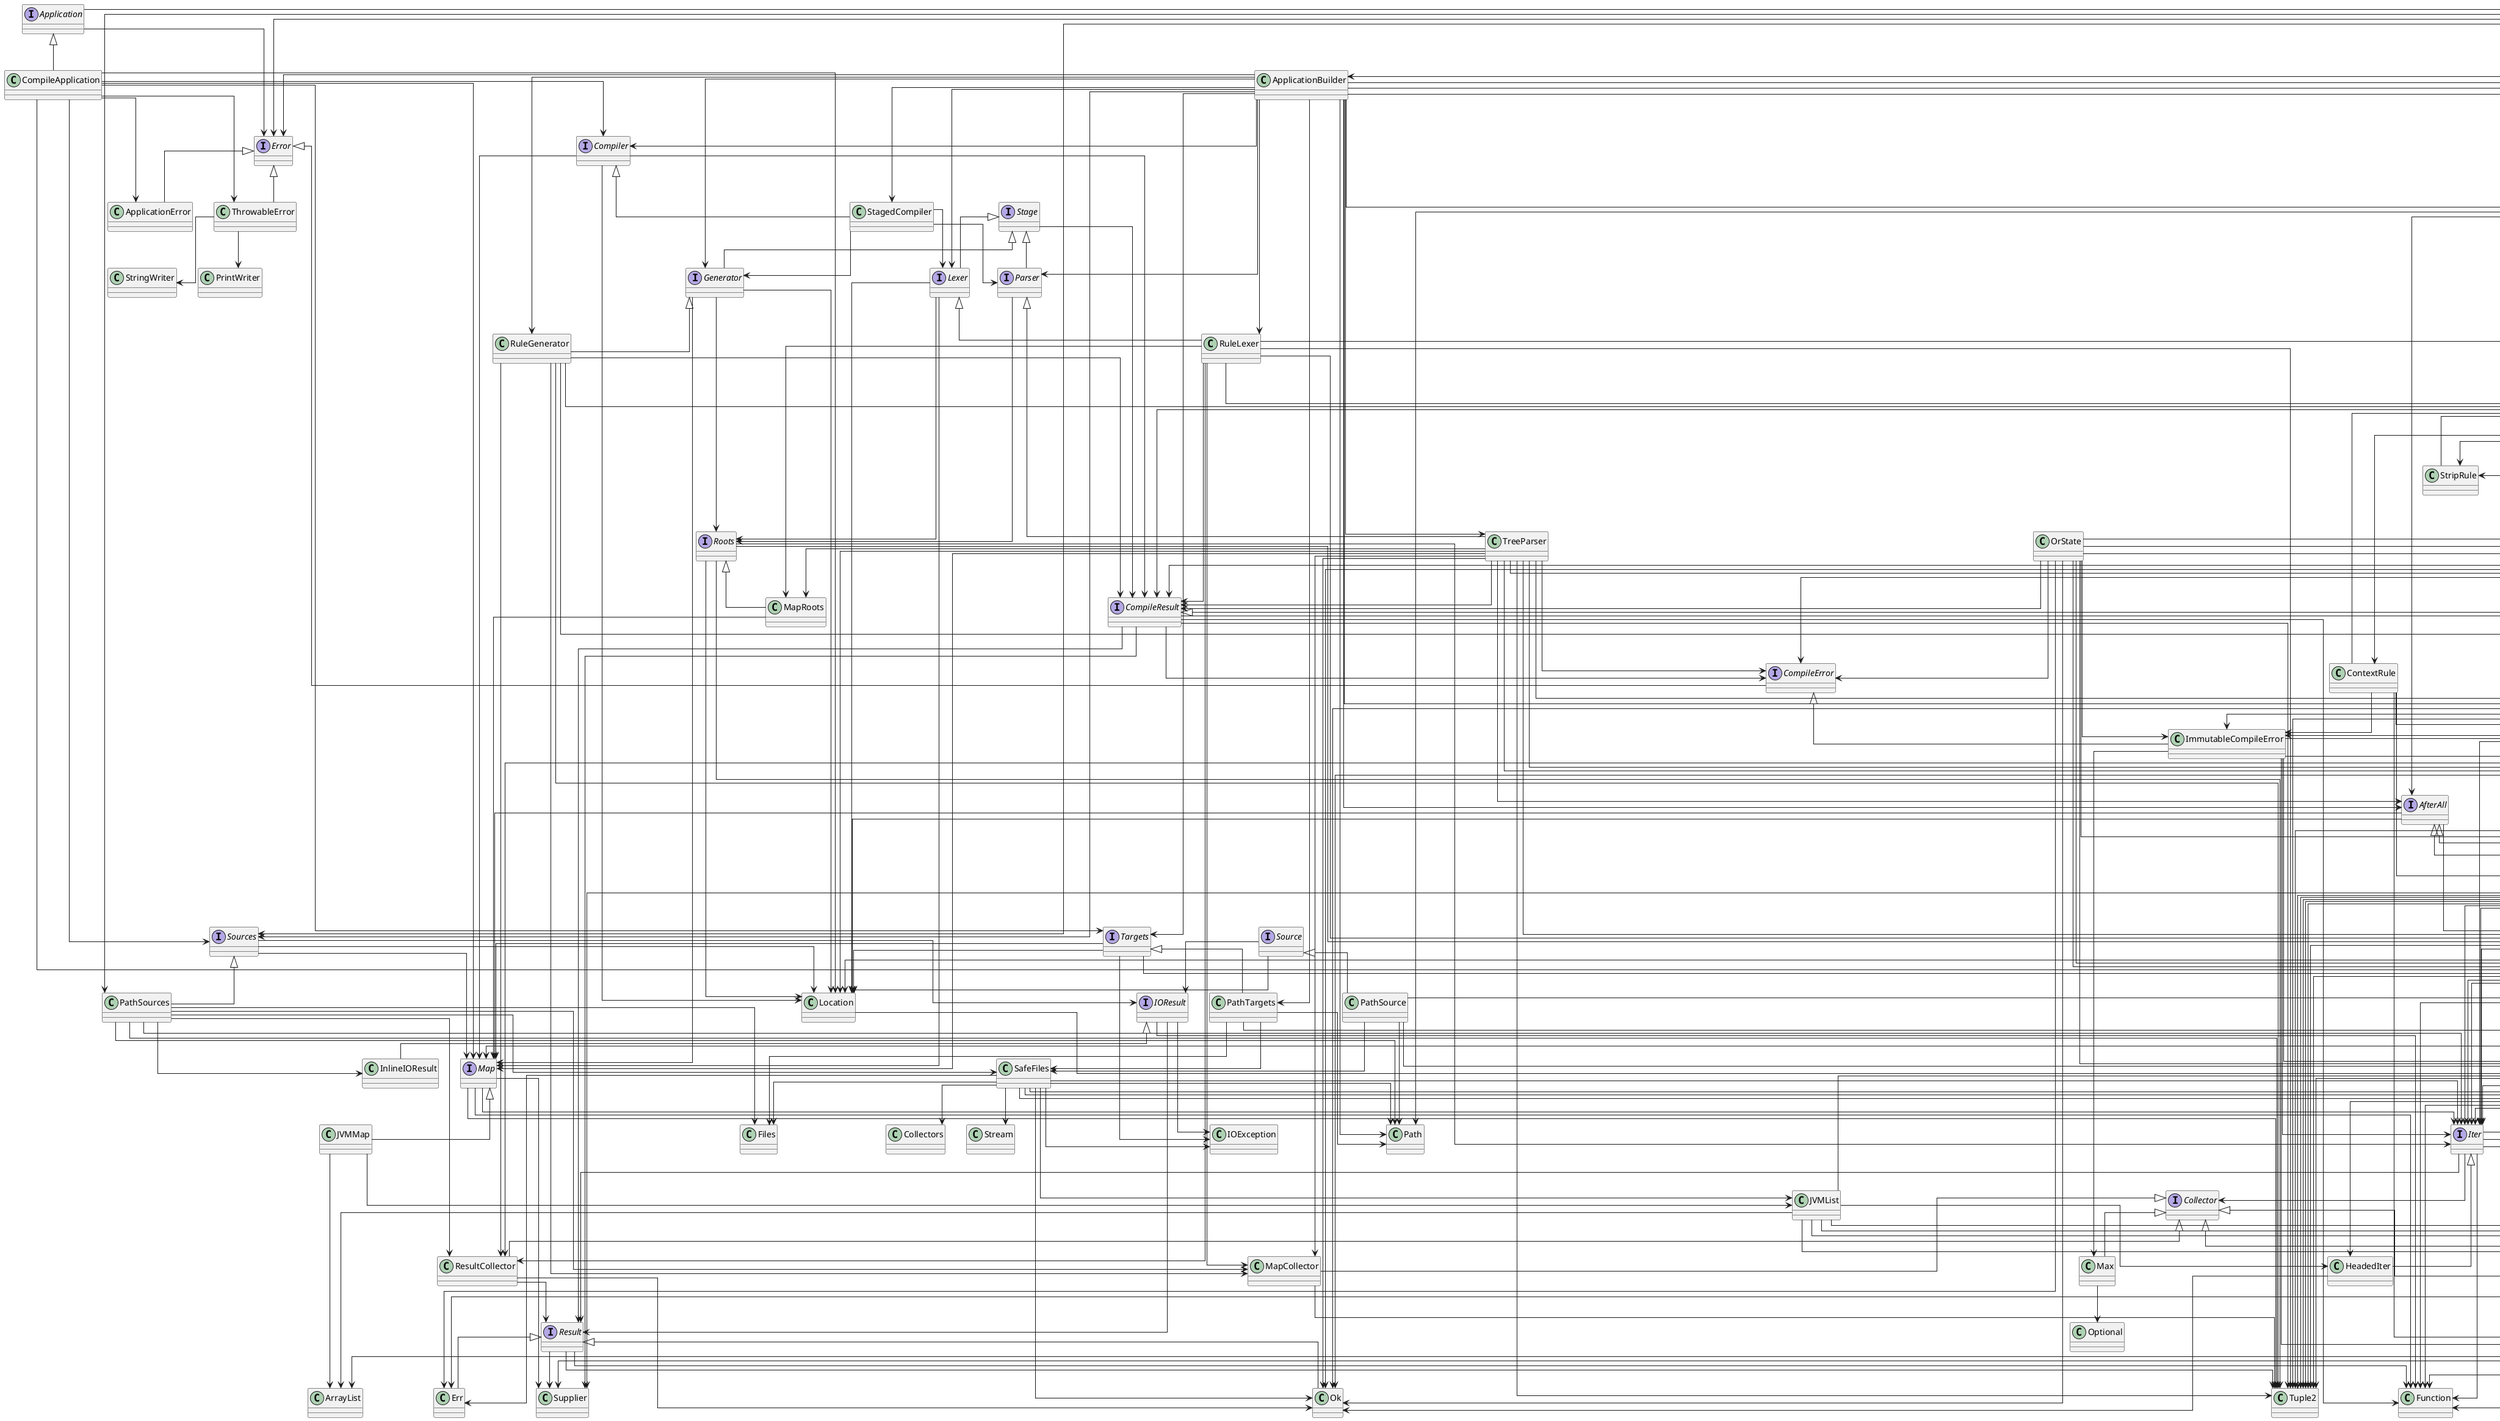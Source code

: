 @startuml
skinparam linetype ortho
class TypescriptLang

class TypeScriptTargetPlatform
TargetPlatform <|-- TypeScriptTargetPlatform

interface Targets

interface List

interface TargetPlatform

class Joiner
Collector <|-- Joiner

class ListCollector
Collector <|-- ListCollector

class FlattenJava
Passer <|-- FlattenJava

class Maps

class Tuple2

interface PassResult

class ApplicationError
Error <|-- ApplicationError

class StagedCompiler
Compiler <|-- StagedCompiler

interface Compiler

class MapCollector
Collector <|-- MapCollector

class ImmutableCompileError
CompileError <|-- ImmutableCompileError

interface NodeList

interface Folder

class RuleGenerator
Generator <|-- RuleGenerator

interface Passer

class InlineCompileResult
CompileResult <|-- InlineCompileResult

class RuleLexer
Lexer <|-- RuleLexer

class CompileApplication
Application <|-- CompileApplication

class OrState

class InlinePassResult
PassResult <|-- InlinePassResult

interface ParseState

interface Rule

interface Error

class PathTargets
Targets <|-- PathTargets

class Location

class SingleHead
Head <|-- SingleHead

interface Option

class StripRule
Rule <|-- StripRule

class CompileErrors

class Ok
Result <|-- Ok

interface Parser
Stage <|-- Parser

interface Lexer
Stage <|-- Lexer

class DivideRule
Rule <|-- DivideRule

interface IOResult

class LocatingRule
Rule <|-- LocatingRule

class SuffixRule
Rule <|-- SuffixRule

interface Result

interface AfterAll

class PlantUMLLang

class Main

class LastLocator
Locator <|-- LastLocator

class MutableDivideState
DivideState <|-- MutableDivideState

interface CompileError
Error <|-- CompileError

interface Locator

class TypeSeparatorFolder
Folder <|-- TypeSeparatorFolder

class ContextRule
Rule <|-- ContextRule

class RangeHead
Head <|-- RangeHead

interface Source

interface Roots

class FlatMapHead
Head <|-- FlatMapHead

class FoldingDivider
Divider <|-- FoldingDivider

class Lists

class CommonLang

class JavaLang

interface Filter

class StringRule
Rule <|-- StringRule

class ThrowableError
Error <|-- ThrowableError

class None
Option <|-- None

class JVMList
List <|-- JVMList

class ResultCollector
Collector <|-- ResultCollector

interface Head

class StatementFolder
Folder <|-- StatementFolder

interface Generator
Stage <|-- Generator

class Max
Collector <|-- Max

class NodeContext
Context <|-- NodeContext

interface CompileResult

class DividingSplitter
Splitter <|-- DividingSplitter

class EmptyHead
Head <|-- EmptyHead

class NumberFilter
Filter <|-- NumberFilter

interface Stage

class PathSources
Sources <|-- PathSources

interface Map

interface DivideState

class PlantUMLTargetPlatform
TargetPlatform <|-- PlantUMLTargetPlatform

class MapRoots
Roots <|-- MapRoots

class JVMMap
Map <|-- JVMMap

class PrefixRule
Rule <|-- PrefixRule

class EmptyAfterAll
AfterAll <|-- EmptyAfterAll

class ExactRule
Rule <|-- ExactRule

class PathSource
Source <|-- PathSource

class StringContext
Context <|-- StringContext

class TypeRule
Rule <|-- TypeRule

class SymbolFilter
Filter <|-- SymbolFilter

class InlineNodeList
NodeList <|-- InlineNodeList

class FirstLocator
Locator <|-- FirstLocator

interface Node

class OrRule
Rule <|-- OrRule

interface Iter

class NodeRule
Rule <|-- NodeRule

class Iters

class ApplicationBuilder

class DelimitedFolder
Folder <|-- DelimitedFolder

class TypeScriptAfterPasser
Passer <|-- TypeScriptAfterPasser

interface Collector

class Some
Option <|-- Some

class LocatingSplitter
Splitter <|-- LocatingSplitter

interface Context

class MergeDiagram
AfterAll <|-- MergeDiagram

interface Sources

interface Application

class ImmutableParseState
ParseState <|-- ImmutableParseState

interface Divider

class TreeParser
Parser <|-- TreeParser

class Err
Result <|-- Err

class PlantUMLAfterPasser
Passer <|-- PlantUMLAfterPasser

class SafeFiles

class HeadedIter
Iter <|-- HeadedIter

interface Splitter

class MapNode
Node <|-- MapNode

class FilterRule
Rule <|-- FilterRule

class InlineIOResult
IOResult <|-- InlineIOResult

Iters --> Option
Iters --> EmptyHead
Iters --> HeadedIter
Iters --> RangeHead
Iters --> SingleHead
RangeHead --> None
RangeHead --> Some
MergeDiagram --> Tuple2
MergeDiagram --> List
MergeDiagram --> Lists
MergeDiagram --> Maps
MergeDiagram --> Iters
MergeDiagram --> ListCollector
MergeDiagram --> InlineNodeList
MergeDiagram --> MapNode
MergeDiagram --> NodeList
Roots --> Tuple2
Roots --> Iter
Roots --> Node
Roots --> Location
Node --> Tuple2
Node --> Iter
Node --> Option
ParseState --> Location
FlatMapHead --> None
FlatMapHead --> Iter
FlatMapHead --> Function
JVMList --> None
JVMList --> Some
JVMList --> HeadedIter
JVMList --> RangeHead
JVMList --> ListCollector
JVMList --> ArrayList
OrState --> None
OrState --> Option
OrState --> Some
OrState --> List
OrState --> Lists
OrState --> Err
OrState --> Ok
OrState --> CompileResult
OrState --> InlineCompileResult
OrState --> Context
OrState --> CompileError
OrState --> ImmutableCompileError
DivideRule --> Option
DivideRule --> Joiner
DivideRule --> ListCollector
DivideRule --> ResultCollector
DivideRule --> InlineCompileResult
DivideRule --> CompileErrors
DivideRule --> InlineNodeList
DivideRule --> MapNode
DivideRule --> NodeList
DivideRule --> FoldingDivider
DivideRule --> Folder
DivideRule --> StatementFolder
Locator --> Option
ListCollector --> List
ListCollector --> Lists
Lists --> ArrayList
Lists --> Arrays
IOResult --> Result
IOResult --> IOException
IOResult --> Function
Stage --> CompileResult
Iter --> Option
Iter --> Collector
Iter --> Result
Iter --> BiFunction
Iter --> Function
Iter --> Predicate
PrefixRule --> CompileErrors
Head --> Option
NodeContext --> Node
NodeList --> Option
NodeList --> Iter
SingleHead --> None
SingleHead --> Some
Sources --> IOResult
Sources --> Location
Sources --> Map
Parser --> Roots
TreeParser --> Tuple2
TreeParser --> MapCollector
TreeParser --> Ok
TreeParser --> InlineCompileResult
TreeParser --> CompileError
TreeParser --> CompileResult
TreeParser --> InlineNodeList
TreeParser --> Node
TreeParser --> NodeList
TreeParser --> Location
TreeParser --> AfterAll
TreeParser --> MapRoots
TreeParser --> Passer
TreeParser --> Map
MapRoots --> Map
InlineNodeList --> Some
InlineNodeList --> List
InlineNodeList --> Lists
Rule --> CompileResult
Rule --> Node
RuleGenerator --> Tuple2
RuleGenerator --> MapCollector
RuleGenerator --> ResultCollector
RuleGenerator --> CompileResult
RuleGenerator --> InlineCompileResult
RuleGenerator --> Rule
Map --> Tuple2
Map --> Iter
Map --> Function
Map --> Supplier
JVMMap --> JVMList
JVMMap --> ArrayList
Application --> Error
Application --> Option
Generator --> Location
Generator --> Roots
Generator --> Map
Max --> Optional
TypescriptLang --> Lists
TypescriptLang --> DivideRule
TypescriptLang --> ExactRule
TypescriptLang --> LocatingRule
TypescriptLang --> OrRule
TypescriptLang --> PrefixRule
TypescriptLang --> Rule
TypescriptLang --> StringRule
TypescriptLang --> SuffixRule
TypescriptLang --> TypeRule
TypescriptLang --> DelimitedFolder
MapNode --> None
MapNode --> Some
MapNode --> Map
MapNode --> Maps
MapNode --> Iters
MapNode --> Joiner
MapNode --> BiFunction
MapNode --> Function
Folder --> DivideState
FoldingDivider --> None
FoldingDivider --> Option
FoldingDivider --> Some
FoldingDivider --> Tuple2
FoldingDivider --> Folder
TargetPlatform --> Rule
TargetPlatform --> AfterAll
TargetPlatform --> Passer
TargetPlatform --> Path
MapCollector --> Tuple2
TypeScriptTargetPlatform --> TypeScriptAfterPasser
TypeScriptTargetPlatform --> TypescriptLang
TypeScriptTargetPlatform --> EmptyAfterAll
TypeScriptTargetPlatform --> Paths
EmptyHead --> None
SafeFiles --> None
SafeFiles --> Option
SafeFiles --> Some
SafeFiles --> JVMList
SafeFiles --> Iter
SafeFiles --> Err
SafeFiles --> Ok
SafeFiles --> IOException
SafeFiles --> Files
SafeFiles --> Path
SafeFiles --> Collectors
SafeFiles --> Stream
Targets --> Location
Targets --> IOException
Targets --> Map
Targets --> Option
StagedCompiler --> Generator
StagedCompiler --> Lexer
StagedCompiler --> Parser
MutableDivideState --> None
MutableDivideState --> Some
MutableDivideState --> List
MutableDivideState --> Lists
CompileApplication --> Some
CompileApplication --> Compiler
CompileApplication --> ApplicationError
CompileApplication --> ThrowableError
CompileApplication --> Location
CompileApplication --> Sources
CompileApplication --> Targets
CompileApplication --> Map
ContextRule --> Lists
ContextRule --> NodeContext
ContextRule --> StringContext
ContextRule --> ImmutableCompileError
PlantUMLTargetPlatform --> PlantUMLAfterPasser
PlantUMLTargetPlatform --> MergeDiagram
PlantUMLTargetPlatform --> PlantUMLLang
PlantUMLTargetPlatform --> Paths
LocatingRule --> CompileErrors
LocatingRule --> FirstLocator
LocatingRule --> LastLocator
LocatingRule --> Locator
SuffixRule --> CompileErrors
JavaLang --> Lists
JavaLang --> ContextRule
JavaLang --> DivideRule
JavaLang --> FilterRule
JavaLang --> LocatingRule
JavaLang --> NodeRule
JavaLang --> OrRule
JavaLang --> PrefixRule
JavaLang --> Rule
JavaLang --> Splitter
JavaLang --> StringRule
JavaLang --> StripRule
JavaLang --> SuffixRule
JavaLang --> TypeRule
JavaLang --> Divider
JavaLang --> FoldingDivider
JavaLang --> DelimitedFolder
JavaLang --> DividingSplitter
PlantUMLLang --> Lists
PlantUMLLang --> DivideRule
PlantUMLLang --> ExactRule
PlantUMLLang --> LocatingRule
PlantUMLLang --> OrRule
PlantUMLLang --> PrefixRule
PlantUMLLang --> Rule
PlantUMLLang --> StringRule
PlantUMLLang --> SuffixRule
PlantUMLLang --> TypeRule
PlantUMLLang --> StatementFolder
CompileResult --> Tuple2
CompileResult --> Result
CompileResult --> CompileError
CompileResult --> BiFunction
CompileResult --> Function
CompileResult --> Supplier
FlattenJava --> Some
FlattenJava --> Tuple2
FlattenJava --> ListCollector
FlattenJava --> InlineNodeList
FlattenJava --> NodeList
FlattenJava --> InlinePassResult
PassResult --> Tuple2
PassResult --> Node
PassResult --> ParseState
PassResult --> Supplier
FilterRule --> CompileErrors
FilterRule --> Filter
FilterRule --> NumberFilter
FilterRule --> SymbolFilter
Passer --> Node
Passer --> ParseState
Result --> Tuple2
Result --> Function
Result --> Supplier
ApplicationBuilder --> Option
ApplicationBuilder --> Error
ApplicationBuilder --> Compiler
ApplicationBuilder --> StagedCompiler
ApplicationBuilder --> TargetPlatform
ApplicationBuilder --> Sources
ApplicationBuilder --> PathTargets
ApplicationBuilder --> Targets
ApplicationBuilder --> FlattenJava
ApplicationBuilder --> JavaLang
ApplicationBuilder --> AfterAll
ApplicationBuilder --> Passer
ApplicationBuilder --> Generator
ApplicationBuilder --> RuleGenerator
ApplicationBuilder --> Lexer
ApplicationBuilder --> RuleLexer
ApplicationBuilder --> Parser
ApplicationBuilder --> TreeParser
ApplicationBuilder --> Path
Maps --> HashMap
List --> Option
List --> Tuple2
List --> Iter
List --> BiFunction
ResultCollector --> Ok
ResultCollector --> Result
Compiler --> CompileResult
Compiler --> Location
Compiler --> Map
OrRule --> Iter
OrRule --> Context
OrRule --> NodeContext
OrRule --> StringContext
OrRule --> List
OrRule --> Function
PathSource --> List
PathSource --> Lists
PathSource --> SafeFiles
PathSource --> Path
PathTargets --> Iters
PathTargets --> SafeFiles
PathTargets --> Files
PathTargets --> Path
CompileErrors --> Err
CompileErrors --> CompileResult
CompileErrors --> InlineCompileResult
CompileErrors --> NodeContext
CompileErrors --> StringContext
CompileErrors --> Node
CompileErrors --> ImmutableCompileError
DivideState --> Tuple2
DivideState --> Option
DivideState --> Iter
HeadedIter --> Ok
Lexer --> Location
Lexer --> Roots
Lexer --> Map
Option --> Consumer
Option --> Function
Option --> Predicate
Option --> Supplier
StringRule --> Ok
StringRule --> InlineCompileResult
StringRule --> CompileErrors
StringRule --> MapNode
InlinePassResult --> None
InlinePassResult --> Option
Source --> IOResult
Source --> Location
PathSources --> Tuple2
PathSources --> MapCollector
PathSources --> ResultCollector
PathSources --> Iter
PathSources --> InlineIOResult
PathSources --> SafeFiles
PathSources --> Files
PathSources --> Path
ThrowableError --> PrintWriter
ThrowableError --> StringWriter
ExactRule --> Ok
ExactRule --> InlineCompileResult
ExactRule --> CompileErrors
ExactRule --> MapNode
LocatingSplitter --> Locator
FirstLocator --> None
FirstLocator --> Some
AfterAll --> Node
AfterAll --> Location
AfterAll --> Map
Joiner --> None
Joiner --> Option
Joiner --> Some
LastLocator --> None
LastLocator --> Some
Splitter --> Option
Splitter --> Tuple2
ImmutableCompileError --> List
ImmutableCompileError --> Lists
ImmutableCompileError --> Iter
ImmutableCompileError --> Joiner
ImmutableCompileError --> Max
ImmutableCompileError --> Context
CommonLang --> ExactRule
CommonLang --> Rule
CommonLang --> StripRule
CommonLang --> TypeRule
TypeScriptAfterPasser --> None
TypeScriptAfterPasser --> Option
TypeScriptAfterPasser --> Some
TypeScriptAfterPasser --> Tuple2
TypeScriptAfterPasser --> InlineNodeList
TypeScriptAfterPasser --> NodeList
TypeScriptAfterPasser --> InlinePassResult
TypeScriptAfterPasser --> PassResult
NodeRule --> Ok
NodeRule --> InlineCompileResult
NodeRule --> CompileErrors
NodeRule --> MapNode
DividingSplitter --> Joiner
DividingSplitter --> ListCollector
DividingSplitter --> Divider
Main --> Iters
Main --> ApplicationBuilder
Main --> Error
Main --> PlantUMLTargetPlatform
Main --> TypeScriptTargetPlatform
Main --> PathSources
Main --> Sources
Main --> Paths
Divider --> Iter
RuleLexer --> Tuple2
RuleLexer --> MapCollector
RuleLexer --> ResultCollector
RuleLexer --> CompileResult
RuleLexer --> InlineCompileResult
RuleLexer --> Node
RuleLexer --> Rule
RuleLexer --> MapRoots
Location --> List
TypeRule --> Lists
TypeRule --> InlineCompileResult
TypeRule --> Context
TypeRule --> NodeContext
TypeRule --> StringContext
TypeRule --> CompileError
TypeRule --> CompileErrors
TypeRule --> ImmutableCompileError
PlantUMLAfterPasser --> Option
PlantUMLAfterPasser --> Some
PlantUMLAfterPasser --> Tuple2
PlantUMLAfterPasser --> ListCollector
PlantUMLAfterPasser --> Iter
PlantUMLAfterPasser --> Iters
PlantUMLAfterPasser --> InlineNodeList
PlantUMLAfterPasser --> MapNode
PlantUMLAfterPasser --> NodeList
PlantUMLAfterPasser --> InlinePassResult
@enduml
